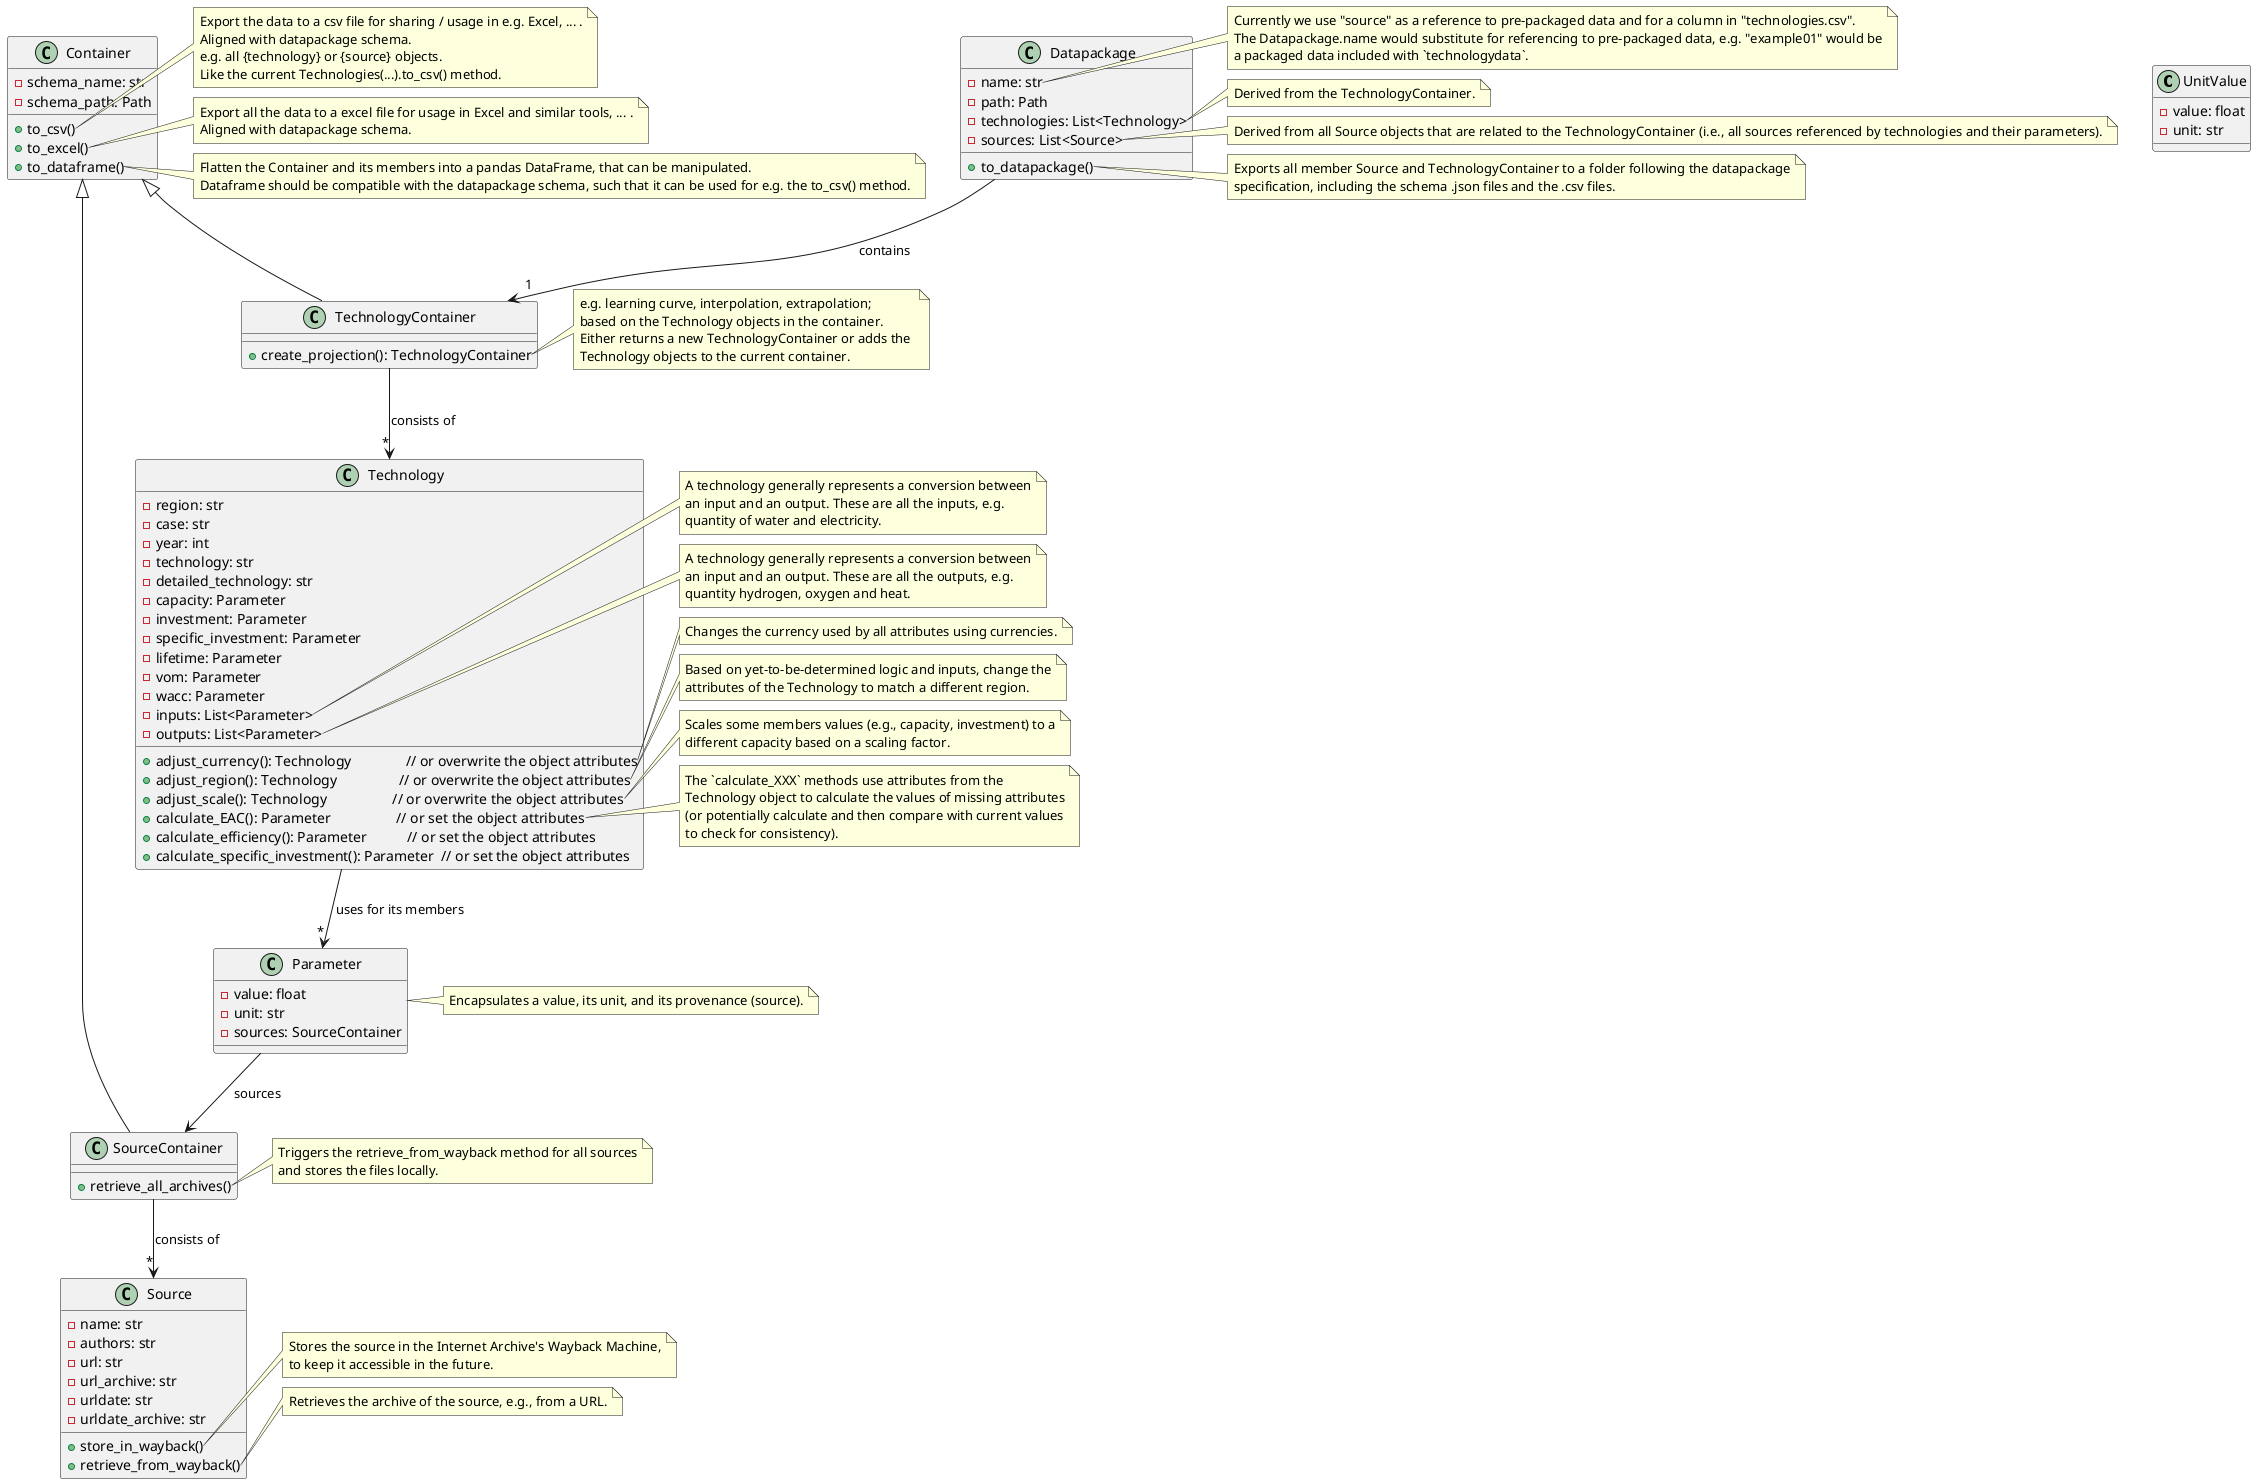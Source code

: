 @startuml
class UnitValue {
  - value: float
  - unit: str
}

class Source {
  - name: str
  - authors: str
  - url: str
  - url_archive: str
  - urldate: str
  - urldate_archive: str

  + store_in_wayback()
  + retrieve_from_wayback()
}

note right of Source::store_in_wayback
  Stores the source in the Internet Archive's Wayback Machine,
  to keep it accessible in the future.
end note

note right of Source::retrieve_from_wayback
  Retrieves the archive of the source, e.g., from a URL.
end note

class Parameter {
  - value: float
  - unit: str
  - sources: SourceContainer
}

note right of Parameter
  Encapsulates a value, its unit, and its provenance (source).
end note

class Technology {
  - region: str
  - case: str
  - year: int
  - technology: str
  - detailed_technology: str
  - capacity: Parameter
  - investment: Parameter
  - specific_investment: Parameter
  - lifetime: Parameter
  - vom: Parameter
  - wacc: Parameter
  - inputs: List<Parameter>
  - outputs: List<Parameter>

  + adjust_currency(): Technology               // or overwrite the object attributes
  + adjust_region(): Technology                 // or overwrite the object attributes
  + adjust_scale(): Technology                  // or overwrite the object attributes
  + calculate_EAC(): Parameter                  // or set the object attributes
  + calculate_efficiency(): Parameter           // or set the object attributes
  + calculate_specific_investment(): Parameter  // or set the object attributes
}

note right of Technology::inputs
    A technology generally represents a conversion between
    an input and an output. These are all the inputs, e.g.
    quantity of water and electricity.
end note

note right of Technology::outputs
    A technology generally represents a conversion between
    an input and an output. These are all the outputs, e.g.
    quantity hydrogen, oxygen and heat.
end note

note right of Technology::adjust_currency
  Changes the currency used by all attributes using currencies.
end note

note right of Technology::adjust_region
  Based on yet-to-be-determined logic and inputs, change the
  attributes of the Technology to match a different region.
end note

note right of Technology::adjust_scale
  Scales some members values (e.g., capacity, investment) to a
  different capacity based on a scaling factor.
end note

note right of Technology::calculate_EAC
  The `calculate_XXX` methods use attributes from the
  Technology object to calculate the values of missing attributes
  (or potentially calculate and then compare with current values
  to check for consistency).
end note

class Container {
  - schema_name: str
  - schema_path: Path
  + to_csv()
  + to_excel()
  + to_dataframe()
}

class TechnologyContainer {

  + create_projection(): TechnologyContainer
  ' TODO: Think about more methods here
}

note right of TechnologyContainer::create_projection
  e.g. learning curve, interpolation, extrapolation;
  based on the Technology objects in the container.
  Either returns a new TechnologyContainer or adds the 
  Technology objects to the current container.
end note

note right of Container::to_csv
  Export the data to a csv file for sharing / usage in e.g. Excel, ... .
  Aligned with datapackage schema.
  e.g. all {technology} or {source} objects.
  Like the current Technologies(...).to_csv() method.
end note

note right of Container::to_excel
  Export all the data to a excel file for usage in Excel and similar tools, ... .
  Aligned with datapackage schema.
end note

note right of Container::to_dataframe
  Flatten the Container and its members into a pandas DataFrame, that can be manipulated.
  Dataframe should be compatible with the datapackage schema, such that it can be used for e.g. the to_csv() method.
end note

class SourceContainer {

  + retrieve_all_archives()
}

note right of SourceContainer::retrieve_all_archives
  Triggers the retrieve_from_wayback method for all sources
  and stores the files locally.
end note

class Datapackage {
  - name: str
  - path: Path
  - technologies: List<Technology>
  - sources: List<Source>
  + to_datapackage()
}

note right of Datapackage::name
  Currently we use "source" as a reference to pre-packaged data and for a column in "technologies.csv".
  The Datapackage.name would substitute for referencing to pre-packaged data, e.g. "example01" would be
  a packaged data included with `technologydata`.
end note

note right of Datapackage::technologies
  Derived from the TechnologyContainer.
end note

note right of Datapackage::sources
  Derived from all Source objects that are related to the TechnologyContainer (i.e., all sources referenced by technologies and their parameters).
end note

note right of Datapackage::to_datapackage
  Exports all member Source and TechnologyContainer to a folder following the datapackage
  specification, including the schema .json files and the .csv files.
end note

Container <|-- TechnologyContainer
Container <|-- SourceContainer
Parameter --> SourceContainer : sources
Technology --> "*" Parameter : uses for its members
TechnologyContainer --> "*" Technology : consists of
SourceContainer --> "*" Source : consists of
Datapackage --> "1" TechnologyContainer : contains
@enduml